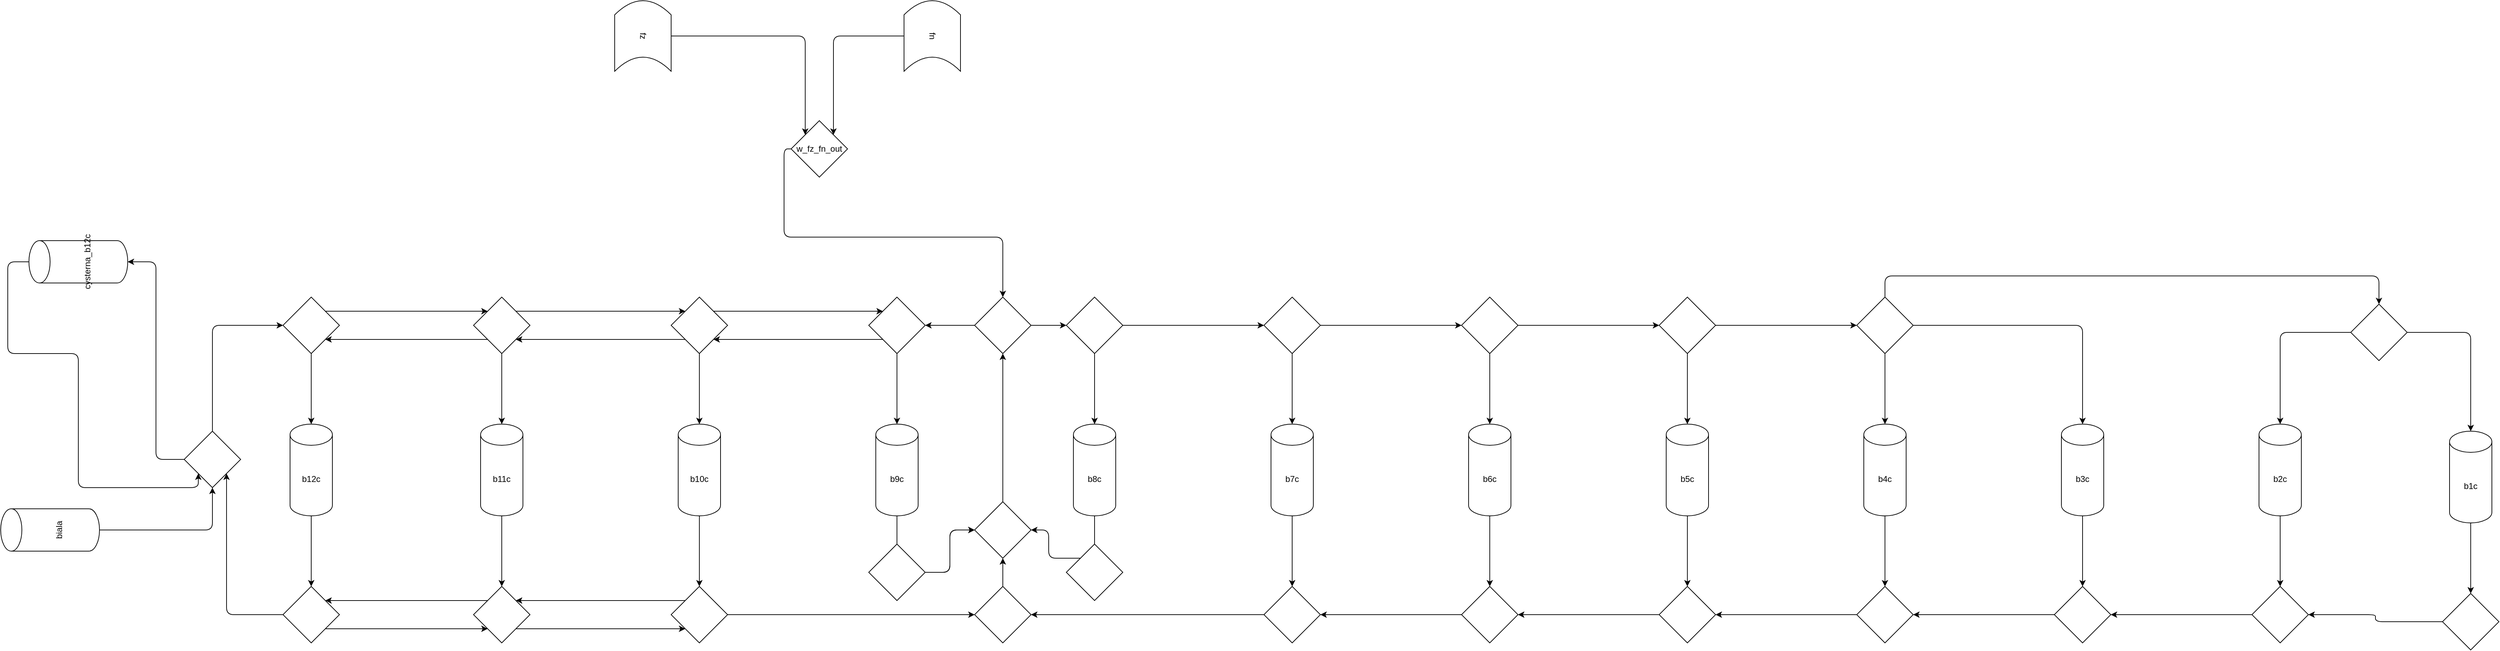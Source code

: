 <mxfile>
    <diagram id="gT8dffemrlYhREmek6Ko" name="strefa_czysta">
        <mxGraphModel dx="1379" dy="559" grid="1" gridSize="10" guides="1" tooltips="1" connect="1" arrows="1" fold="1" page="1" pageScale="1" pageWidth="1920" pageHeight="1200" math="0" shadow="0">
            <root>
                <mxCell id="0"/>
                <mxCell id="1" parent="0"/>
                <mxCell id="OxMggm65sIaO-c9FBiSc-33" value="" style="group" vertex="1" connectable="0" parent="1">
                    <mxGeometry x="350" y="470" width="80" height="450" as="geometry"/>
                </mxCell>
                <mxCell id="OxMggm65sIaO-c9FBiSc-15" value="" style="edgeStyle=orthogonalEdgeStyle;html=1;noEdgeStyle=1;orthogonal=1;" edge="1" parent="OxMggm65sIaO-c9FBiSc-33" source="OxMggm65sIaO-c9FBiSc-1" target="OxMggm65sIaO-c9FBiSc-14">
                    <mxGeometry relative="1" as="geometry">
                        <Array as="points">
                            <mxPoint x="180" y="322"/>
                            <mxPoint x="180" y="398"/>
                        </Array>
                    </mxGeometry>
                </mxCell>
                <mxCell id="OxMggm65sIaO-c9FBiSc-1" value="b12c" style="shape=cylinder3;whiteSpace=wrap;html=1;boundedLbl=1;backgroundOutline=1;size=15;" vertex="1" parent="OxMggm65sIaO-c9FBiSc-33">
                    <mxGeometry x="150" y="180" width="60" height="130" as="geometry"/>
                </mxCell>
                <mxCell id="OxMggm65sIaO-c9FBiSc-220" style="edgeStyle=orthogonalEdgeStyle;html=1;exitX=0;exitY=0.5;exitDx=0;exitDy=0;entryX=1;entryY=1;entryDx=0;entryDy=0;" edge="1" parent="OxMggm65sIaO-c9FBiSc-33" source="OxMggm65sIaO-c9FBiSc-14" target="OxMggm65sIaO-c9FBiSc-219">
                    <mxGeometry relative="1" as="geometry"/>
                </mxCell>
                <mxCell id="OxMggm65sIaO-c9FBiSc-14" value="" style="rhombus;whiteSpace=wrap;html=1;" vertex="1" parent="OxMggm65sIaO-c9FBiSc-33">
                    <mxGeometry x="140" y="410" width="80" height="80" as="geometry"/>
                </mxCell>
                <mxCell id="OxMggm65sIaO-c9FBiSc-31" value="" style="edgeStyle=orthogonalEdgeStyle;html=1;noEdgeStyle=1;orthogonal=1;" edge="1" parent="OxMggm65sIaO-c9FBiSc-33" source="OxMggm65sIaO-c9FBiSc-29" target="OxMggm65sIaO-c9FBiSc-1">
                    <mxGeometry relative="1" as="geometry">
                        <Array as="points">
                            <mxPoint x="180" y="92"/>
                            <mxPoint x="180" y="168"/>
                        </Array>
                    </mxGeometry>
                </mxCell>
                <mxCell id="OxMggm65sIaO-c9FBiSc-29" value="" style="rhombus;whiteSpace=wrap;html=1;" vertex="1" parent="OxMggm65sIaO-c9FBiSc-33">
                    <mxGeometry x="140" width="80" height="80" as="geometry"/>
                </mxCell>
                <mxCell id="OxMggm65sIaO-c9FBiSc-225" style="edgeStyle=orthogonalEdgeStyle;html=1;exitX=0.5;exitY=0;exitDx=0;exitDy=0;entryX=0;entryY=0.5;entryDx=0;entryDy=0;" edge="1" parent="OxMggm65sIaO-c9FBiSc-33" source="OxMggm65sIaO-c9FBiSc-219" target="OxMggm65sIaO-c9FBiSc-29">
                    <mxGeometry relative="1" as="geometry"/>
                </mxCell>
                <mxCell id="OxMggm65sIaO-c9FBiSc-219" value="" style="rhombus;whiteSpace=wrap;html=1;" vertex="1" parent="OxMggm65sIaO-c9FBiSc-33">
                    <mxGeometry y="190" width="80" height="80" as="geometry"/>
                </mxCell>
                <mxCell id="OxMggm65sIaO-c9FBiSc-106" value="" style="group" vertex="1" connectable="0" parent="1">
                    <mxGeometry x="620" y="470" width="80" height="450" as="geometry"/>
                </mxCell>
                <mxCell id="OxMggm65sIaO-c9FBiSc-107" value="" style="edgeStyle=orthogonalEdgeStyle;html=1;noEdgeStyle=1;orthogonal=1;" edge="1" parent="OxMggm65sIaO-c9FBiSc-106" source="OxMggm65sIaO-c9FBiSc-108" target="OxMggm65sIaO-c9FBiSc-109">
                    <mxGeometry relative="1" as="geometry">
                        <Array as="points">
                            <mxPoint x="180" y="322"/>
                            <mxPoint x="180" y="398"/>
                        </Array>
                    </mxGeometry>
                </mxCell>
                <mxCell id="OxMggm65sIaO-c9FBiSc-108" value="b11c" style="shape=cylinder3;whiteSpace=wrap;html=1;boundedLbl=1;backgroundOutline=1;size=15;" vertex="1" parent="OxMggm65sIaO-c9FBiSc-106">
                    <mxGeometry x="150" y="180" width="60" height="130" as="geometry"/>
                </mxCell>
                <mxCell id="OxMggm65sIaO-c9FBiSc-109" value="" style="rhombus;whiteSpace=wrap;html=1;" vertex="1" parent="OxMggm65sIaO-c9FBiSc-106">
                    <mxGeometry x="140" y="410" width="80" height="80" as="geometry"/>
                </mxCell>
                <mxCell id="OxMggm65sIaO-c9FBiSc-110" value="" style="edgeStyle=orthogonalEdgeStyle;html=1;noEdgeStyle=1;orthogonal=1;" edge="1" parent="OxMggm65sIaO-c9FBiSc-106" source="OxMggm65sIaO-c9FBiSc-111" target="OxMggm65sIaO-c9FBiSc-108">
                    <mxGeometry relative="1" as="geometry">
                        <Array as="points">
                            <mxPoint x="180" y="92"/>
                            <mxPoint x="180" y="168"/>
                        </Array>
                    </mxGeometry>
                </mxCell>
                <mxCell id="OxMggm65sIaO-c9FBiSc-111" value="" style="rhombus;whiteSpace=wrap;html=1;" vertex="1" parent="OxMggm65sIaO-c9FBiSc-106">
                    <mxGeometry x="140" width="80" height="80" as="geometry"/>
                </mxCell>
                <mxCell id="OxMggm65sIaO-c9FBiSc-112" value="" style="group" vertex="1" connectable="0" parent="1">
                    <mxGeometry x="900" y="470" width="80" height="450" as="geometry"/>
                </mxCell>
                <mxCell id="OxMggm65sIaO-c9FBiSc-113" value="" style="edgeStyle=orthogonalEdgeStyle;html=1;noEdgeStyle=1;orthogonal=1;" edge="1" parent="OxMggm65sIaO-c9FBiSc-112" source="OxMggm65sIaO-c9FBiSc-114" target="OxMggm65sIaO-c9FBiSc-115">
                    <mxGeometry relative="1" as="geometry">
                        <Array as="points">
                            <mxPoint x="180" y="322"/>
                            <mxPoint x="180" y="398"/>
                        </Array>
                    </mxGeometry>
                </mxCell>
                <mxCell id="OxMggm65sIaO-c9FBiSc-114" value="b10c" style="shape=cylinder3;whiteSpace=wrap;html=1;boundedLbl=1;backgroundOutline=1;size=15;" vertex="1" parent="OxMggm65sIaO-c9FBiSc-112">
                    <mxGeometry x="150" y="180" width="60" height="130" as="geometry"/>
                </mxCell>
                <mxCell id="OxMggm65sIaO-c9FBiSc-115" value="" style="rhombus;whiteSpace=wrap;html=1;" vertex="1" parent="OxMggm65sIaO-c9FBiSc-112">
                    <mxGeometry x="140" y="410" width="80" height="80" as="geometry"/>
                </mxCell>
                <mxCell id="OxMggm65sIaO-c9FBiSc-116" value="" style="edgeStyle=orthogonalEdgeStyle;html=1;noEdgeStyle=1;orthogonal=1;" edge="1" parent="OxMggm65sIaO-c9FBiSc-112" source="OxMggm65sIaO-c9FBiSc-117" target="OxMggm65sIaO-c9FBiSc-114">
                    <mxGeometry relative="1" as="geometry">
                        <Array as="points">
                            <mxPoint x="180" y="92"/>
                            <mxPoint x="180" y="168"/>
                        </Array>
                    </mxGeometry>
                </mxCell>
                <mxCell id="OxMggm65sIaO-c9FBiSc-117" value="" style="rhombus;whiteSpace=wrap;html=1;" vertex="1" parent="OxMggm65sIaO-c9FBiSc-112">
                    <mxGeometry x="140" width="80" height="80" as="geometry"/>
                </mxCell>
                <mxCell id="OxMggm65sIaO-c9FBiSc-130" value="" style="group" vertex="1" connectable="0" parent="1">
                    <mxGeometry x="1740" y="470" width="80" height="450" as="geometry"/>
                </mxCell>
                <mxCell id="OxMggm65sIaO-c9FBiSc-131" value="" style="edgeStyle=orthogonalEdgeStyle;html=1;noEdgeStyle=1;orthogonal=1;" edge="1" parent="OxMggm65sIaO-c9FBiSc-130" source="OxMggm65sIaO-c9FBiSc-132" target="OxMggm65sIaO-c9FBiSc-133">
                    <mxGeometry relative="1" as="geometry">
                        <Array as="points">
                            <mxPoint x="180" y="322"/>
                            <mxPoint x="180" y="398"/>
                        </Array>
                    </mxGeometry>
                </mxCell>
                <mxCell id="OxMggm65sIaO-c9FBiSc-132" value="b7c" style="shape=cylinder3;whiteSpace=wrap;html=1;boundedLbl=1;backgroundOutline=1;size=15;" vertex="1" parent="OxMggm65sIaO-c9FBiSc-130">
                    <mxGeometry x="150" y="180" width="60" height="130" as="geometry"/>
                </mxCell>
                <mxCell id="OxMggm65sIaO-c9FBiSc-133" value="" style="rhombus;whiteSpace=wrap;html=1;" vertex="1" parent="OxMggm65sIaO-c9FBiSc-130">
                    <mxGeometry x="140" y="410" width="80" height="80" as="geometry"/>
                </mxCell>
                <mxCell id="OxMggm65sIaO-c9FBiSc-134" value="" style="edgeStyle=orthogonalEdgeStyle;html=1;noEdgeStyle=1;orthogonal=1;" edge="1" parent="OxMggm65sIaO-c9FBiSc-130" source="OxMggm65sIaO-c9FBiSc-135" target="OxMggm65sIaO-c9FBiSc-132">
                    <mxGeometry relative="1" as="geometry">
                        <Array as="points">
                            <mxPoint x="180" y="92"/>
                            <mxPoint x="180" y="168"/>
                        </Array>
                    </mxGeometry>
                </mxCell>
                <mxCell id="OxMggm65sIaO-c9FBiSc-135" value="" style="rhombus;whiteSpace=wrap;html=1;" vertex="1" parent="OxMggm65sIaO-c9FBiSc-130">
                    <mxGeometry x="140" width="80" height="80" as="geometry"/>
                </mxCell>
                <mxCell id="OxMggm65sIaO-c9FBiSc-136" value="" style="group" vertex="1" connectable="0" parent="1">
                    <mxGeometry x="2020" y="470" width="80" height="450" as="geometry"/>
                </mxCell>
                <mxCell id="OxMggm65sIaO-c9FBiSc-137" value="" style="edgeStyle=orthogonalEdgeStyle;html=1;noEdgeStyle=1;orthogonal=1;" edge="1" parent="OxMggm65sIaO-c9FBiSc-136" source="OxMggm65sIaO-c9FBiSc-138" target="OxMggm65sIaO-c9FBiSc-139">
                    <mxGeometry relative="1" as="geometry">
                        <Array as="points">
                            <mxPoint x="180" y="322"/>
                            <mxPoint x="180" y="398"/>
                        </Array>
                    </mxGeometry>
                </mxCell>
                <mxCell id="OxMggm65sIaO-c9FBiSc-138" value="b6c" style="shape=cylinder3;whiteSpace=wrap;html=1;boundedLbl=1;backgroundOutline=1;size=15;" vertex="1" parent="OxMggm65sIaO-c9FBiSc-136">
                    <mxGeometry x="150" y="180" width="60" height="130" as="geometry"/>
                </mxCell>
                <mxCell id="OxMggm65sIaO-c9FBiSc-139" value="" style="rhombus;whiteSpace=wrap;html=1;" vertex="1" parent="OxMggm65sIaO-c9FBiSc-136">
                    <mxGeometry x="140" y="410" width="80" height="80" as="geometry"/>
                </mxCell>
                <mxCell id="OxMggm65sIaO-c9FBiSc-140" value="" style="edgeStyle=orthogonalEdgeStyle;html=1;noEdgeStyle=1;orthogonal=1;" edge="1" parent="OxMggm65sIaO-c9FBiSc-136" source="OxMggm65sIaO-c9FBiSc-141" target="OxMggm65sIaO-c9FBiSc-138">
                    <mxGeometry relative="1" as="geometry">
                        <Array as="points">
                            <mxPoint x="180" y="92"/>
                            <mxPoint x="180" y="168"/>
                        </Array>
                    </mxGeometry>
                </mxCell>
                <mxCell id="OxMggm65sIaO-c9FBiSc-141" value="" style="rhombus;whiteSpace=wrap;html=1;" vertex="1" parent="OxMggm65sIaO-c9FBiSc-136">
                    <mxGeometry x="140" width="80" height="80" as="geometry"/>
                </mxCell>
                <mxCell id="OxMggm65sIaO-c9FBiSc-142" value="" style="group" vertex="1" connectable="0" parent="1">
                    <mxGeometry x="2300" y="470" width="80" height="450" as="geometry"/>
                </mxCell>
                <mxCell id="OxMggm65sIaO-c9FBiSc-143" value="" style="edgeStyle=orthogonalEdgeStyle;html=1;noEdgeStyle=1;orthogonal=1;" edge="1" parent="OxMggm65sIaO-c9FBiSc-142" source="OxMggm65sIaO-c9FBiSc-144" target="OxMggm65sIaO-c9FBiSc-145">
                    <mxGeometry relative="1" as="geometry">
                        <Array as="points">
                            <mxPoint x="180" y="322"/>
                            <mxPoint x="180" y="398"/>
                        </Array>
                    </mxGeometry>
                </mxCell>
                <mxCell id="OxMggm65sIaO-c9FBiSc-144" value="b5c" style="shape=cylinder3;whiteSpace=wrap;html=1;boundedLbl=1;backgroundOutline=1;size=15;" vertex="1" parent="OxMggm65sIaO-c9FBiSc-142">
                    <mxGeometry x="150" y="180" width="60" height="130" as="geometry"/>
                </mxCell>
                <mxCell id="OxMggm65sIaO-c9FBiSc-145" value="" style="rhombus;whiteSpace=wrap;html=1;" vertex="1" parent="OxMggm65sIaO-c9FBiSc-142">
                    <mxGeometry x="140" y="410" width="80" height="80" as="geometry"/>
                </mxCell>
                <mxCell id="OxMggm65sIaO-c9FBiSc-146" value="" style="edgeStyle=orthogonalEdgeStyle;html=1;noEdgeStyle=1;orthogonal=1;" edge="1" parent="OxMggm65sIaO-c9FBiSc-142" source="OxMggm65sIaO-c9FBiSc-147" target="OxMggm65sIaO-c9FBiSc-144">
                    <mxGeometry relative="1" as="geometry">
                        <Array as="points">
                            <mxPoint x="180" y="92"/>
                            <mxPoint x="180" y="168"/>
                        </Array>
                    </mxGeometry>
                </mxCell>
                <mxCell id="OxMggm65sIaO-c9FBiSc-147" value="" style="rhombus;whiteSpace=wrap;html=1;" vertex="1" parent="OxMggm65sIaO-c9FBiSc-142">
                    <mxGeometry x="140" width="80" height="80" as="geometry"/>
                </mxCell>
                <mxCell id="OxMggm65sIaO-c9FBiSc-148" value="" style="group" vertex="1" connectable="0" parent="1">
                    <mxGeometry x="2580" y="470" width="80" height="450" as="geometry"/>
                </mxCell>
                <mxCell id="OxMggm65sIaO-c9FBiSc-149" value="" style="edgeStyle=orthogonalEdgeStyle;html=1;noEdgeStyle=1;orthogonal=1;" edge="1" parent="OxMggm65sIaO-c9FBiSc-148" source="OxMggm65sIaO-c9FBiSc-150" target="OxMggm65sIaO-c9FBiSc-151">
                    <mxGeometry relative="1" as="geometry">
                        <Array as="points">
                            <mxPoint x="180" y="322"/>
                            <mxPoint x="180" y="398"/>
                        </Array>
                    </mxGeometry>
                </mxCell>
                <mxCell id="OxMggm65sIaO-c9FBiSc-150" value="b4c" style="shape=cylinder3;whiteSpace=wrap;html=1;boundedLbl=1;backgroundOutline=1;size=15;" vertex="1" parent="OxMggm65sIaO-c9FBiSc-148">
                    <mxGeometry x="150" y="180" width="60" height="130" as="geometry"/>
                </mxCell>
                <mxCell id="OxMggm65sIaO-c9FBiSc-151" value="" style="rhombus;whiteSpace=wrap;html=1;" vertex="1" parent="OxMggm65sIaO-c9FBiSc-148">
                    <mxGeometry x="140" y="410" width="80" height="80" as="geometry"/>
                </mxCell>
                <mxCell id="OxMggm65sIaO-c9FBiSc-152" value="" style="edgeStyle=orthogonalEdgeStyle;html=1;noEdgeStyle=1;orthogonal=1;" edge="1" parent="OxMggm65sIaO-c9FBiSc-148" source="OxMggm65sIaO-c9FBiSc-153" target="OxMggm65sIaO-c9FBiSc-150">
                    <mxGeometry relative="1" as="geometry">
                        <Array as="points">
                            <mxPoint x="180" y="92"/>
                            <mxPoint x="180" y="168"/>
                        </Array>
                    </mxGeometry>
                </mxCell>
                <mxCell id="OxMggm65sIaO-c9FBiSc-153" value="" style="rhombus;whiteSpace=wrap;html=1;" vertex="1" parent="OxMggm65sIaO-c9FBiSc-148">
                    <mxGeometry x="140" width="80" height="80" as="geometry"/>
                </mxCell>
                <mxCell id="OxMggm65sIaO-c9FBiSc-154" value="" style="group" vertex="1" connectable="0" parent="1">
                    <mxGeometry x="2860" y="470" width="80" height="450" as="geometry"/>
                </mxCell>
                <mxCell id="OxMggm65sIaO-c9FBiSc-155" value="" style="edgeStyle=orthogonalEdgeStyle;html=1;noEdgeStyle=1;orthogonal=1;" edge="1" parent="OxMggm65sIaO-c9FBiSc-154" source="OxMggm65sIaO-c9FBiSc-156" target="OxMggm65sIaO-c9FBiSc-157">
                    <mxGeometry relative="1" as="geometry">
                        <Array as="points">
                            <mxPoint x="180" y="322"/>
                            <mxPoint x="180" y="398"/>
                        </Array>
                    </mxGeometry>
                </mxCell>
                <mxCell id="OxMggm65sIaO-c9FBiSc-156" value="b3c" style="shape=cylinder3;whiteSpace=wrap;html=1;boundedLbl=1;backgroundOutline=1;size=15;" vertex="1" parent="OxMggm65sIaO-c9FBiSc-154">
                    <mxGeometry x="150" y="180" width="60" height="130" as="geometry"/>
                </mxCell>
                <mxCell id="OxMggm65sIaO-c9FBiSc-157" value="" style="rhombus;whiteSpace=wrap;html=1;" vertex="1" parent="OxMggm65sIaO-c9FBiSc-154">
                    <mxGeometry x="140" y="410" width="80" height="80" as="geometry"/>
                </mxCell>
                <mxCell id="OxMggm65sIaO-c9FBiSc-160" value="" style="group" vertex="1" connectable="0" parent="1">
                    <mxGeometry x="3140" y="470" width="80" height="450" as="geometry"/>
                </mxCell>
                <mxCell id="OxMggm65sIaO-c9FBiSc-161" value="" style="edgeStyle=orthogonalEdgeStyle;html=1;noEdgeStyle=1;orthogonal=1;" edge="1" parent="OxMggm65sIaO-c9FBiSc-160" source="OxMggm65sIaO-c9FBiSc-162" target="OxMggm65sIaO-c9FBiSc-163">
                    <mxGeometry relative="1" as="geometry">
                        <Array as="points">
                            <mxPoint x="180" y="322"/>
                            <mxPoint x="180" y="398"/>
                        </Array>
                    </mxGeometry>
                </mxCell>
                <mxCell id="OxMggm65sIaO-c9FBiSc-162" value="b2c" style="shape=cylinder3;whiteSpace=wrap;html=1;boundedLbl=1;backgroundOutline=1;size=15;" vertex="1" parent="OxMggm65sIaO-c9FBiSc-160">
                    <mxGeometry x="150" y="180" width="60" height="130" as="geometry"/>
                </mxCell>
                <mxCell id="OxMggm65sIaO-c9FBiSc-163" value="" style="rhombus;whiteSpace=wrap;html=1;" vertex="1" parent="OxMggm65sIaO-c9FBiSc-160">
                    <mxGeometry x="140" y="410" width="80" height="80" as="geometry"/>
                </mxCell>
                <mxCell id="OxMggm65sIaO-c9FBiSc-166" value="" style="group" vertex="1" connectable="0" parent="1">
                    <mxGeometry x="3410" y="480" width="90" height="450" as="geometry"/>
                </mxCell>
                <mxCell id="OxMggm65sIaO-c9FBiSc-167" value="" style="edgeStyle=orthogonalEdgeStyle;html=1;noEdgeStyle=1;orthogonal=1;" edge="1" parent="OxMggm65sIaO-c9FBiSc-166" source="OxMggm65sIaO-c9FBiSc-168" target="OxMggm65sIaO-c9FBiSc-169">
                    <mxGeometry relative="1" as="geometry">
                        <Array as="points">
                            <mxPoint x="180" y="322"/>
                            <mxPoint x="180" y="398"/>
                        </Array>
                    </mxGeometry>
                </mxCell>
                <mxCell id="OxMggm65sIaO-c9FBiSc-168" value="b1c" style="shape=cylinder3;whiteSpace=wrap;html=1;boundedLbl=1;backgroundOutline=1;size=15;" vertex="1" parent="OxMggm65sIaO-c9FBiSc-166">
                    <mxGeometry x="150" y="180" width="60" height="130" as="geometry"/>
                </mxCell>
                <mxCell id="OxMggm65sIaO-c9FBiSc-169" value="" style="rhombus;whiteSpace=wrap;html=1;" vertex="1" parent="OxMggm65sIaO-c9FBiSc-166">
                    <mxGeometry x="140" y="410" width="80" height="80" as="geometry"/>
                </mxCell>
                <mxCell id="OxMggm65sIaO-c9FBiSc-165" value="" style="rhombus;whiteSpace=wrap;html=1;" vertex="1" parent="OxMggm65sIaO-c9FBiSc-166">
                    <mxGeometry x="10" width="80" height="80" as="geometry"/>
                </mxCell>
                <mxCell id="OxMggm65sIaO-c9FBiSc-215" style="edgeStyle=orthogonalEdgeStyle;html=1;exitX=1;exitY=0.5;exitDx=0;exitDy=0;entryX=0.5;entryY=0;entryDx=0;entryDy=0;entryPerimeter=0;" edge="1" parent="OxMggm65sIaO-c9FBiSc-166" source="OxMggm65sIaO-c9FBiSc-165" target="OxMggm65sIaO-c9FBiSc-168">
                    <mxGeometry relative="1" as="geometry"/>
                </mxCell>
                <mxCell id="OxMggm65sIaO-c9FBiSc-175" style="edgeStyle=orthogonalEdgeStyle;html=1;exitX=0;exitY=0;exitDx=0;exitDy=0;entryX=1;entryY=0.5;entryDx=0;entryDy=0;" edge="1" parent="1" source="OxMggm65sIaO-c9FBiSc-127" target="OxMggm65sIaO-c9FBiSc-179">
                    <mxGeometry relative="1" as="geometry"/>
                </mxCell>
                <mxCell id="OxMggm65sIaO-c9FBiSc-180" value="" style="edgeStyle=orthogonalEdgeStyle;html=1;" edge="1" parent="1" source="OxMggm65sIaO-c9FBiSc-121" target="OxMggm65sIaO-c9FBiSc-179">
                    <mxGeometry relative="1" as="geometry"/>
                </mxCell>
                <mxCell id="OxMggm65sIaO-c9FBiSc-181" value="" style="edgeStyle=orthogonalEdgeStyle;html=1;exitX=1;exitY=0.5;exitDx=0;exitDy=0;entryX=0;entryY=0.5;entryDx=0;entryDy=0;" edge="1" parent="1" source="OxMggm65sIaO-c9FBiSc-121" target="OxMggm65sIaO-c9FBiSc-179">
                    <mxGeometry relative="1" as="geometry">
                        <mxPoint x="1400" y="920" as="sourcePoint"/>
                        <mxPoint x="1600" y="920" as="targetPoint"/>
                    </mxGeometry>
                </mxCell>
                <mxCell id="OxMggm65sIaO-c9FBiSc-200" value="" style="edgeStyle=orthogonalEdgeStyle;html=1;" edge="1" parent="1" source="OxMggm65sIaO-c9FBiSc-179" target="OxMggm65sIaO-c9FBiSc-199">
                    <mxGeometry relative="1" as="geometry"/>
                </mxCell>
                <mxCell id="OxMggm65sIaO-c9FBiSc-179" value="" style="rhombus;whiteSpace=wrap;html=1;" vertex="1" parent="1">
                    <mxGeometry x="1470" y="760" width="80" height="80" as="geometry"/>
                </mxCell>
                <mxCell id="OxMggm65sIaO-c9FBiSc-119" value="" style="edgeStyle=orthogonalEdgeStyle;html=1;noEdgeStyle=1;orthogonal=1;" edge="1" parent="1" source="OxMggm65sIaO-c9FBiSc-120" target="OxMggm65sIaO-c9FBiSc-121">
                    <mxGeometry relative="1" as="geometry">
                        <Array as="points">
                            <mxPoint x="1360" y="792"/>
                            <mxPoint x="1360" y="868"/>
                        </Array>
                    </mxGeometry>
                </mxCell>
                <mxCell id="OxMggm65sIaO-c9FBiSc-120" value="b9c" style="shape=cylinder3;whiteSpace=wrap;html=1;boundedLbl=1;backgroundOutline=1;size=15;" vertex="1" parent="1">
                    <mxGeometry x="1330" y="650" width="60" height="130" as="geometry"/>
                </mxCell>
                <mxCell id="OxMggm65sIaO-c9FBiSc-121" value="" style="rhombus;whiteSpace=wrap;html=1;" vertex="1" parent="1">
                    <mxGeometry x="1320" y="820" width="80" height="80" as="geometry"/>
                </mxCell>
                <mxCell id="OxMggm65sIaO-c9FBiSc-122" value="" style="edgeStyle=orthogonalEdgeStyle;html=1;noEdgeStyle=1;orthogonal=1;" edge="1" parent="1" source="OxMggm65sIaO-c9FBiSc-123" target="OxMggm65sIaO-c9FBiSc-120">
                    <mxGeometry relative="1" as="geometry">
                        <Array as="points">
                            <mxPoint x="1360" y="562"/>
                            <mxPoint x="1360" y="638"/>
                        </Array>
                    </mxGeometry>
                </mxCell>
                <mxCell id="OxMggm65sIaO-c9FBiSc-231" style="edgeStyle=orthogonalEdgeStyle;html=1;exitX=0;exitY=1;exitDx=0;exitDy=0;entryX=1;entryY=1;entryDx=0;entryDy=0;" edge="1" parent="1" source="OxMggm65sIaO-c9FBiSc-123" target="OxMggm65sIaO-c9FBiSc-117">
                    <mxGeometry relative="1" as="geometry"/>
                </mxCell>
                <mxCell id="OxMggm65sIaO-c9FBiSc-123" value="" style="rhombus;whiteSpace=wrap;html=1;" vertex="1" parent="1">
                    <mxGeometry x="1320" y="470" width="80" height="80" as="geometry"/>
                </mxCell>
                <mxCell id="OxMggm65sIaO-c9FBiSc-125" value="" style="edgeStyle=orthogonalEdgeStyle;html=1;noEdgeStyle=1;orthogonal=1;" edge="1" parent="1" source="OxMggm65sIaO-c9FBiSc-126" target="OxMggm65sIaO-c9FBiSc-127">
                    <mxGeometry relative="1" as="geometry">
                        <Array as="points">
                            <mxPoint x="1640" y="792"/>
                            <mxPoint x="1640" y="868"/>
                        </Array>
                    </mxGeometry>
                </mxCell>
                <mxCell id="OxMggm65sIaO-c9FBiSc-126" value="b8c" style="shape=cylinder3;whiteSpace=wrap;html=1;boundedLbl=1;backgroundOutline=1;size=15;" vertex="1" parent="1">
                    <mxGeometry x="1610" y="650" width="60" height="130" as="geometry"/>
                </mxCell>
                <mxCell id="OxMggm65sIaO-c9FBiSc-127" value="" style="rhombus;whiteSpace=wrap;html=1;" vertex="1" parent="1">
                    <mxGeometry x="1600" y="820" width="80" height="80" as="geometry"/>
                </mxCell>
                <mxCell id="OxMggm65sIaO-c9FBiSc-128" value="" style="edgeStyle=orthogonalEdgeStyle;html=1;noEdgeStyle=1;orthogonal=1;" edge="1" parent="1" source="OxMggm65sIaO-c9FBiSc-129" target="OxMggm65sIaO-c9FBiSc-126">
                    <mxGeometry relative="1" as="geometry">
                        <Array as="points">
                            <mxPoint x="1640" y="562"/>
                            <mxPoint x="1640" y="638"/>
                        </Array>
                    </mxGeometry>
                </mxCell>
                <mxCell id="OxMggm65sIaO-c9FBiSc-207" style="edgeStyle=orthogonalEdgeStyle;html=1;exitX=1;exitY=0.5;exitDx=0;exitDy=0;entryX=0;entryY=0.5;entryDx=0;entryDy=0;" edge="1" parent="1" source="OxMggm65sIaO-c9FBiSc-129" target="OxMggm65sIaO-c9FBiSc-135">
                    <mxGeometry relative="1" as="geometry"/>
                </mxCell>
                <mxCell id="OxMggm65sIaO-c9FBiSc-129" value="" style="rhombus;whiteSpace=wrap;html=1;" vertex="1" parent="1">
                    <mxGeometry x="1600" y="470" width="80" height="80" as="geometry"/>
                </mxCell>
                <mxCell id="OxMggm65sIaO-c9FBiSc-189" style="edgeStyle=orthogonalEdgeStyle;html=1;exitX=0.5;exitY=0;exitDx=0;exitDy=0;entryX=0.5;entryY=1;entryDx=0;entryDy=0;" edge="1" parent="1" source="OxMggm65sIaO-c9FBiSc-186" target="OxMggm65sIaO-c9FBiSc-179">
                    <mxGeometry relative="1" as="geometry"/>
                </mxCell>
                <mxCell id="OxMggm65sIaO-c9FBiSc-186" value="" style="rhombus;whiteSpace=wrap;html=1;" vertex="1" parent="1">
                    <mxGeometry x="1470" y="880" width="80" height="80" as="geometry"/>
                </mxCell>
                <mxCell id="OxMggm65sIaO-c9FBiSc-187" value="" style="edgeStyle=orthogonalEdgeStyle;html=1;" edge="1" parent="1" source="OxMggm65sIaO-c9FBiSc-115" target="OxMggm65sIaO-c9FBiSc-186">
                    <mxGeometry relative="1" as="geometry"/>
                </mxCell>
                <mxCell id="OxMggm65sIaO-c9FBiSc-188" style="edgeStyle=orthogonalEdgeStyle;html=1;exitX=0;exitY=0.5;exitDx=0;exitDy=0;entryX=1;entryY=0.5;entryDx=0;entryDy=0;" edge="1" parent="1" source="OxMggm65sIaO-c9FBiSc-133" target="OxMggm65sIaO-c9FBiSc-186">
                    <mxGeometry relative="1" as="geometry"/>
                </mxCell>
                <mxCell id="OxMggm65sIaO-c9FBiSc-190" style="edgeStyle=orthogonalEdgeStyle;html=1;exitX=0;exitY=0.5;exitDx=0;exitDy=0;entryX=1;entryY=0.5;entryDx=0;entryDy=0;" edge="1" parent="1" source="OxMggm65sIaO-c9FBiSc-139" target="OxMggm65sIaO-c9FBiSc-133">
                    <mxGeometry relative="1" as="geometry"/>
                </mxCell>
                <mxCell id="OxMggm65sIaO-c9FBiSc-191" style="edgeStyle=orthogonalEdgeStyle;html=1;exitX=0;exitY=0.5;exitDx=0;exitDy=0;entryX=1;entryY=0.5;entryDx=0;entryDy=0;" edge="1" parent="1" source="OxMggm65sIaO-c9FBiSc-145" target="OxMggm65sIaO-c9FBiSc-139">
                    <mxGeometry relative="1" as="geometry"/>
                </mxCell>
                <mxCell id="OxMggm65sIaO-c9FBiSc-192" style="edgeStyle=orthogonalEdgeStyle;html=1;exitX=0;exitY=0.5;exitDx=0;exitDy=0;entryX=1;entryY=0.5;entryDx=0;entryDy=0;" edge="1" parent="1" source="OxMggm65sIaO-c9FBiSc-151" target="OxMggm65sIaO-c9FBiSc-145">
                    <mxGeometry relative="1" as="geometry"/>
                </mxCell>
                <mxCell id="OxMggm65sIaO-c9FBiSc-193" style="edgeStyle=orthogonalEdgeStyle;html=1;exitX=0;exitY=0.5;exitDx=0;exitDy=0;entryX=1;entryY=0.5;entryDx=0;entryDy=0;" edge="1" parent="1" source="OxMggm65sIaO-c9FBiSc-157" target="OxMggm65sIaO-c9FBiSc-151">
                    <mxGeometry relative="1" as="geometry"/>
                </mxCell>
                <mxCell id="OxMggm65sIaO-c9FBiSc-194" style="edgeStyle=orthogonalEdgeStyle;html=1;exitX=0;exitY=0.5;exitDx=0;exitDy=0;entryX=1;entryY=0.5;entryDx=0;entryDy=0;" edge="1" parent="1" source="OxMggm65sIaO-c9FBiSc-163" target="OxMggm65sIaO-c9FBiSc-157">
                    <mxGeometry relative="1" as="geometry"/>
                </mxCell>
                <mxCell id="OxMggm65sIaO-c9FBiSc-195" style="edgeStyle=orthogonalEdgeStyle;html=1;exitX=0;exitY=0.5;exitDx=0;exitDy=0;entryX=1;entryY=0.5;entryDx=0;entryDy=0;" edge="1" parent="1" source="OxMggm65sIaO-c9FBiSc-169" target="OxMggm65sIaO-c9FBiSc-163">
                    <mxGeometry relative="1" as="geometry"/>
                </mxCell>
                <mxCell id="OxMggm65sIaO-c9FBiSc-234" style="edgeStyle=orthogonalEdgeStyle;html=1;exitX=0.5;exitY=1;exitDx=0;exitDy=0;exitPerimeter=0;entryX=0.5;entryY=1;entryDx=0;entryDy=0;" edge="1" parent="1" source="OxMggm65sIaO-c9FBiSc-198" target="OxMggm65sIaO-c9FBiSc-219">
                    <mxGeometry relative="1" as="geometry">
                        <mxPoint x="360" y="810" as="targetPoint"/>
                    </mxGeometry>
                </mxCell>
                <mxCell id="OxMggm65sIaO-c9FBiSc-198" value="biala" style="shape=cylinder3;whiteSpace=wrap;html=1;boundedLbl=1;backgroundOutline=1;size=15;rotation=-90;" vertex="1" parent="1">
                    <mxGeometry x="130" y="730" width="60" height="140" as="geometry"/>
                </mxCell>
                <mxCell id="OxMggm65sIaO-c9FBiSc-233" style="edgeStyle=orthogonalEdgeStyle;html=1;exitX=0.5;exitY=0;exitDx=0;exitDy=0;exitPerimeter=0;entryX=0;entryY=1;entryDx=0;entryDy=0;" edge="1" parent="1" source="OxMggm65sIaO-c9FBiSc-196" target="OxMggm65sIaO-c9FBiSc-219">
                    <mxGeometry relative="1" as="geometry">
                        <Array as="points">
                            <mxPoint x="100" y="420"/>
                            <mxPoint x="100" y="550"/>
                            <mxPoint x="200" y="550"/>
                            <mxPoint x="200" y="740"/>
                            <mxPoint x="370" y="740"/>
                        </Array>
                    </mxGeometry>
                </mxCell>
                <mxCell id="OxMggm65sIaO-c9FBiSc-196" value="cysterna_b12c" style="shape=cylinder3;whiteSpace=wrap;html=1;boundedLbl=1;backgroundOutline=1;size=15;rotation=-90;" vertex="1" parent="1">
                    <mxGeometry x="170" y="350" width="60" height="140" as="geometry"/>
                </mxCell>
                <mxCell id="OxMggm65sIaO-c9FBiSc-201" value="" style="edgeStyle=orthogonalEdgeStyle;html=1;" edge="1" parent="1" source="OxMggm65sIaO-c9FBiSc-199" target="OxMggm65sIaO-c9FBiSc-129">
                    <mxGeometry relative="1" as="geometry"/>
                </mxCell>
                <mxCell id="OxMggm65sIaO-c9FBiSc-202" value="" style="edgeStyle=orthogonalEdgeStyle;html=1;" edge="1" parent="1" source="OxMggm65sIaO-c9FBiSc-199" target="OxMggm65sIaO-c9FBiSc-123">
                    <mxGeometry relative="1" as="geometry"/>
                </mxCell>
                <mxCell id="OxMggm65sIaO-c9FBiSc-199" value="" style="rhombus;whiteSpace=wrap;html=1;" vertex="1" parent="1">
                    <mxGeometry x="1470" y="470" width="80" height="80" as="geometry"/>
                </mxCell>
                <mxCell id="OxMggm65sIaO-c9FBiSc-204" value="w_fz_fn_out" style="rhombus;whiteSpace=wrap;html=1;" vertex="1" parent="1">
                    <mxGeometry x="1210" y="220" width="80" height="80" as="geometry"/>
                </mxCell>
                <mxCell id="OxMggm65sIaO-c9FBiSc-206" style="edgeStyle=orthogonalEdgeStyle;html=1;exitX=0;exitY=0.5;exitDx=0;exitDy=0;entryX=0.5;entryY=0;entryDx=0;entryDy=0;" edge="1" parent="1" source="OxMggm65sIaO-c9FBiSc-204" target="OxMggm65sIaO-c9FBiSc-199">
                    <mxGeometry relative="1" as="geometry"/>
                </mxCell>
                <mxCell id="OxMggm65sIaO-c9FBiSc-208" style="edgeStyle=orthogonalEdgeStyle;html=1;exitX=1;exitY=0.5;exitDx=0;exitDy=0;entryX=0;entryY=0.5;entryDx=0;entryDy=0;" edge="1" parent="1" source="OxMggm65sIaO-c9FBiSc-135" target="OxMggm65sIaO-c9FBiSc-141">
                    <mxGeometry relative="1" as="geometry"/>
                </mxCell>
                <mxCell id="OxMggm65sIaO-c9FBiSc-209" style="edgeStyle=orthogonalEdgeStyle;html=1;exitX=1;exitY=0.5;exitDx=0;exitDy=0;entryX=0;entryY=0.5;entryDx=0;entryDy=0;" edge="1" parent="1" source="OxMggm65sIaO-c9FBiSc-141" target="OxMggm65sIaO-c9FBiSc-147">
                    <mxGeometry relative="1" as="geometry"/>
                </mxCell>
                <mxCell id="OxMggm65sIaO-c9FBiSc-210" style="edgeStyle=orthogonalEdgeStyle;html=1;exitX=1;exitY=0.5;exitDx=0;exitDy=0;entryX=0;entryY=0.5;entryDx=0;entryDy=0;" edge="1" parent="1" source="OxMggm65sIaO-c9FBiSc-147" target="OxMggm65sIaO-c9FBiSc-153">
                    <mxGeometry relative="1" as="geometry"/>
                </mxCell>
                <mxCell id="OxMggm65sIaO-c9FBiSc-216" style="edgeStyle=orthogonalEdgeStyle;html=1;exitX=0;exitY=0.5;exitDx=0;exitDy=0;" edge="1" parent="1" source="OxMggm65sIaO-c9FBiSc-165" target="OxMggm65sIaO-c9FBiSc-162">
                    <mxGeometry relative="1" as="geometry"/>
                </mxCell>
                <mxCell id="OxMggm65sIaO-c9FBiSc-217" style="edgeStyle=orthogonalEdgeStyle;html=1;exitX=0.5;exitY=0;exitDx=0;exitDy=0;entryX=0.5;entryY=0;entryDx=0;entryDy=0;" edge="1" parent="1" source="OxMggm65sIaO-c9FBiSc-153" target="OxMggm65sIaO-c9FBiSc-165">
                    <mxGeometry relative="1" as="geometry">
                        <Array as="points">
                            <mxPoint x="2760" y="440"/>
                            <mxPoint x="3460" y="440"/>
                        </Array>
                    </mxGeometry>
                </mxCell>
                <mxCell id="OxMggm65sIaO-c9FBiSc-218" style="edgeStyle=orthogonalEdgeStyle;html=1;exitX=1;exitY=0.5;exitDx=0;exitDy=0;entryX=0.5;entryY=0;entryDx=0;entryDy=0;entryPerimeter=0;" edge="1" parent="1" source="OxMggm65sIaO-c9FBiSc-153" target="OxMggm65sIaO-c9FBiSc-156">
                    <mxGeometry relative="1" as="geometry"/>
                </mxCell>
                <mxCell id="OxMggm65sIaO-c9FBiSc-221" style="edgeStyle=orthogonalEdgeStyle;html=1;exitX=0;exitY=0;exitDx=0;exitDy=0;entryX=1;entryY=0;entryDx=0;entryDy=0;" edge="1" parent="1" source="OxMggm65sIaO-c9FBiSc-115" target="OxMggm65sIaO-c9FBiSc-109">
                    <mxGeometry relative="1" as="geometry"/>
                </mxCell>
                <mxCell id="OxMggm65sIaO-c9FBiSc-222" style="edgeStyle=orthogonalEdgeStyle;html=1;exitX=1;exitY=1;exitDx=0;exitDy=0;entryX=0;entryY=1;entryDx=0;entryDy=0;" edge="1" parent="1" source="OxMggm65sIaO-c9FBiSc-109" target="OxMggm65sIaO-c9FBiSc-115">
                    <mxGeometry relative="1" as="geometry"/>
                </mxCell>
                <mxCell id="OxMggm65sIaO-c9FBiSc-223" style="edgeStyle=orthogonalEdgeStyle;html=1;exitX=0;exitY=0;exitDx=0;exitDy=0;entryX=1;entryY=0;entryDx=0;entryDy=0;" edge="1" parent="1" source="OxMggm65sIaO-c9FBiSc-109" target="OxMggm65sIaO-c9FBiSc-14">
                    <mxGeometry relative="1" as="geometry"/>
                </mxCell>
                <mxCell id="OxMggm65sIaO-c9FBiSc-224" style="edgeStyle=orthogonalEdgeStyle;html=1;exitX=1;exitY=1;exitDx=0;exitDy=0;entryX=0;entryY=1;entryDx=0;entryDy=0;" edge="1" parent="1" source="OxMggm65sIaO-c9FBiSc-14" target="OxMggm65sIaO-c9FBiSc-109">
                    <mxGeometry relative="1" as="geometry"/>
                </mxCell>
                <mxCell id="OxMggm65sIaO-c9FBiSc-226" style="edgeStyle=orthogonalEdgeStyle;html=1;exitX=1;exitY=0;exitDx=0;exitDy=0;entryX=0;entryY=0;entryDx=0;entryDy=0;" edge="1" parent="1" source="OxMggm65sIaO-c9FBiSc-29" target="OxMggm65sIaO-c9FBiSc-111">
                    <mxGeometry relative="1" as="geometry"/>
                </mxCell>
                <mxCell id="OxMggm65sIaO-c9FBiSc-227" style="edgeStyle=orthogonalEdgeStyle;html=1;exitX=0;exitY=1;exitDx=0;exitDy=0;entryX=1;entryY=1;entryDx=0;entryDy=0;" edge="1" parent="1" source="OxMggm65sIaO-c9FBiSc-111" target="OxMggm65sIaO-c9FBiSc-29">
                    <mxGeometry relative="1" as="geometry"/>
                </mxCell>
                <mxCell id="OxMggm65sIaO-c9FBiSc-228" style="edgeStyle=orthogonalEdgeStyle;html=1;exitX=1;exitY=0;exitDx=0;exitDy=0;entryX=0;entryY=0;entryDx=0;entryDy=0;" edge="1" parent="1" source="OxMggm65sIaO-c9FBiSc-111" target="OxMggm65sIaO-c9FBiSc-117">
                    <mxGeometry relative="1" as="geometry"/>
                </mxCell>
                <mxCell id="OxMggm65sIaO-c9FBiSc-229" style="edgeStyle=orthogonalEdgeStyle;html=1;exitX=0;exitY=1;exitDx=0;exitDy=0;entryX=1;entryY=1;entryDx=0;entryDy=0;" edge="1" parent="1" source="OxMggm65sIaO-c9FBiSc-117" target="OxMggm65sIaO-c9FBiSc-111">
                    <mxGeometry relative="1" as="geometry"/>
                </mxCell>
                <mxCell id="OxMggm65sIaO-c9FBiSc-230" style="edgeStyle=orthogonalEdgeStyle;html=1;exitX=1;exitY=0;exitDx=0;exitDy=0;entryX=0;entryY=0;entryDx=0;entryDy=0;" edge="1" parent="1" source="OxMggm65sIaO-c9FBiSc-117" target="OxMggm65sIaO-c9FBiSc-123">
                    <mxGeometry relative="1" as="geometry"/>
                </mxCell>
                <mxCell id="OxMggm65sIaO-c9FBiSc-232" style="edgeStyle=orthogonalEdgeStyle;html=1;exitX=0;exitY=0.5;exitDx=0;exitDy=0;entryX=0.5;entryY=1;entryDx=0;entryDy=0;entryPerimeter=0;" edge="1" parent="1" source="OxMggm65sIaO-c9FBiSc-219" target="OxMggm65sIaO-c9FBiSc-196">
                    <mxGeometry relative="1" as="geometry"/>
                </mxCell>
                <mxCell id="OxMggm65sIaO-c9FBiSc-238" style="edgeStyle=orthogonalEdgeStyle;html=1;exitX=0.5;exitY=0;exitDx=0;exitDy=0;entryX=0;entryY=0;entryDx=0;entryDy=0;" edge="1" parent="1" source="OxMggm65sIaO-c9FBiSc-235" target="OxMggm65sIaO-c9FBiSc-204">
                    <mxGeometry relative="1" as="geometry"/>
                </mxCell>
                <mxCell id="OxMggm65sIaO-c9FBiSc-235" value="fz" style="shape=dataStorage;whiteSpace=wrap;html=1;fixedSize=1;rotation=90;" vertex="1" parent="1">
                    <mxGeometry x="950" y="60" width="100" height="80" as="geometry"/>
                </mxCell>
                <mxCell id="OxMggm65sIaO-c9FBiSc-237" style="edgeStyle=orthogonalEdgeStyle;html=1;exitX=0.5;exitY=1;exitDx=0;exitDy=0;entryX=1;entryY=0;entryDx=0;entryDy=0;" edge="1" parent="1" source="OxMggm65sIaO-c9FBiSc-236" target="OxMggm65sIaO-c9FBiSc-204">
                    <mxGeometry relative="1" as="geometry"/>
                </mxCell>
                <mxCell id="OxMggm65sIaO-c9FBiSc-236" value="fn" style="shape=dataStorage;whiteSpace=wrap;html=1;fixedSize=1;rotation=90;" vertex="1" parent="1">
                    <mxGeometry x="1360" y="60" width="100" height="80" as="geometry"/>
                </mxCell>
            </root>
        </mxGraphModel>
    </diagram>
    <diagram id="aUfeEN6orobTdURWyKp8" name="strefa_brudna_apollo">
        <mxGraphModel dx="1723" dy="698" grid="1" gridSize="10" guides="1" tooltips="1" connect="1" arrows="1" fold="1" page="1" pageScale="1" pageWidth="1920" pageHeight="1200" math="0" shadow="0">
            <root>
                <mxCell id="0"/>
                <mxCell id="1" parent="0"/>
                <mxCell id="37" value="b1b" style="shape=datastore;whiteSpace=wrap;html=1;" parent="1" vertex="1">
                    <mxGeometry x="184" y="300" width="60" height="60" as="geometry"/>
                </mxCell>
                <mxCell id="201" value="" style="edgeStyle=none;html=1;" edge="1" parent="1" source="38" target="40">
                    <mxGeometry relative="1" as="geometry"/>
                </mxCell>
                <mxCell id="38" value="&lt;div style=&quot;line-height: 19px; color: rgb(102, 136, 204); background-color: rgb(0, 12, 24);&quot;&gt;&lt;span style=&quot;color: rgb(102, 136, 204);&quot;&gt;w_b1b_out&lt;/span&gt;&lt;/div&gt;" style="rhombus;whiteSpace=wrap;html=1;" parent="1" vertex="1">
                    <mxGeometry x="174" y="430" width="80" height="80" as="geometry"/>
                </mxCell>
                <mxCell id="68" value="" style="edgeStyle=none;html=1;" parent="1" source="40" target="67" edge="1">
                    <mxGeometry relative="1" as="geometry"/>
                </mxCell>
                <mxCell id="40" value="w_b2b" style="rhombus;whiteSpace=wrap;html=1;" parent="1" vertex="1">
                    <mxGeometry x="314" y="430" width="80" height="80" as="geometry"/>
                </mxCell>
                <mxCell id="42" value="" style="shape=datastore;whiteSpace=wrap;html=1;" parent="1" vertex="1">
                    <mxGeometry x="324" y="300" width="60" height="60" as="geometry"/>
                </mxCell>
                <mxCell id="44" value="" style="shape=datastore;whiteSpace=wrap;html=1;" parent="1" vertex="1">
                    <mxGeometry x="464" y="300" width="60" height="60" as="geometry"/>
                </mxCell>
                <mxCell id="46" value="" style="shape=datastore;whiteSpace=wrap;html=1;" parent="1" vertex="1">
                    <mxGeometry x="604" y="300" width="60" height="60" as="geometry"/>
                </mxCell>
                <mxCell id="48" value="" style="shape=datastore;whiteSpace=wrap;html=1;" parent="1" vertex="1">
                    <mxGeometry x="744" y="300" width="60" height="60" as="geometry"/>
                </mxCell>
                <mxCell id="50" value="" style="shape=datastore;whiteSpace=wrap;html=1;" parent="1" vertex="1">
                    <mxGeometry x="884" y="300" width="60" height="60" as="geometry"/>
                </mxCell>
                <mxCell id="52" value="" style="shape=datastore;whiteSpace=wrap;html=1;" parent="1" vertex="1">
                    <mxGeometry x="1024" y="300" width="60" height="60" as="geometry"/>
                </mxCell>
                <mxCell id="54" value="" style="shape=datastore;whiteSpace=wrap;html=1;" parent="1" vertex="1">
                    <mxGeometry x="1164" y="300" width="60" height="60" as="geometry"/>
                </mxCell>
                <mxCell id="71" value="" style="edgeStyle=none;html=1;" parent="1" source="60" target="40" edge="1">
                    <mxGeometry relative="1" as="geometry"/>
                </mxCell>
                <mxCell id="60" value="b2b" style="text;html=1;align=center;verticalAlign=middle;resizable=0;points=[];autosize=1;strokeColor=none;fillColor=none;" parent="1" vertex="1">
                    <mxGeometry x="334" y="320" width="40" height="30" as="geometry"/>
                </mxCell>
                <mxCell id="79" value="" style="edgeStyle=none;html=1;" parent="1" source="61" target="78" edge="1">
                    <mxGeometry relative="1" as="geometry"/>
                </mxCell>
                <mxCell id="61" value="b7b" style="text;html=1;align=center;verticalAlign=middle;resizable=0;points=[];autosize=1;strokeColor=none;fillColor=none;" parent="1" vertex="1">
                    <mxGeometry x="1034" y="320" width="40" height="30" as="geometry"/>
                </mxCell>
                <mxCell id="77" value="" style="edgeStyle=none;html=1;" parent="1" source="62" target="76" edge="1">
                    <mxGeometry relative="1" as="geometry"/>
                </mxCell>
                <mxCell id="62" value="b6b" style="text;html=1;align=center;verticalAlign=middle;resizable=0;points=[];autosize=1;strokeColor=none;fillColor=none;" parent="1" vertex="1">
                    <mxGeometry x="894" y="320" width="40" height="30" as="geometry"/>
                </mxCell>
                <mxCell id="75" value="" style="edgeStyle=none;html=1;" parent="1" source="63" target="74" edge="1">
                    <mxGeometry relative="1" as="geometry"/>
                </mxCell>
                <mxCell id="63" value="b5b" style="text;html=1;align=center;verticalAlign=middle;resizable=0;points=[];autosize=1;strokeColor=none;fillColor=none;" parent="1" vertex="1">
                    <mxGeometry x="754" y="320" width="40" height="30" as="geometry"/>
                </mxCell>
                <mxCell id="73" value="" style="edgeStyle=none;html=1;" parent="1" source="64" target="69" edge="1">
                    <mxGeometry relative="1" as="geometry"/>
                </mxCell>
                <mxCell id="64" value="b4b" style="text;html=1;align=center;verticalAlign=middle;resizable=0;points=[];autosize=1;strokeColor=none;fillColor=none;" parent="1" vertex="1">
                    <mxGeometry x="614" y="320" width="40" height="30" as="geometry"/>
                </mxCell>
                <mxCell id="65" value="b3b" style="text;html=1;align=center;verticalAlign=middle;resizable=0;points=[];autosize=1;strokeColor=none;fillColor=none;" parent="1" vertex="1">
                    <mxGeometry x="474" y="320" width="40" height="30" as="geometry"/>
                </mxCell>
                <mxCell id="81" value="" style="edgeStyle=none;html=1;" parent="1" source="66" target="80" edge="1">
                    <mxGeometry relative="1" as="geometry"/>
                </mxCell>
                <mxCell id="66" value="b8b" style="text;html=1;align=center;verticalAlign=middle;resizable=0;points=[];autosize=1;strokeColor=none;fillColor=none;" parent="1" vertex="1">
                    <mxGeometry x="1174" y="320" width="40" height="30" as="geometry"/>
                </mxCell>
                <mxCell id="70" value="" style="edgeStyle=none;html=1;" parent="1" source="67" target="69" edge="1">
                    <mxGeometry relative="1" as="geometry"/>
                </mxCell>
                <object label="w_b3b" w_b3b="" id="67">
                    <mxCell style="rhombus;whiteSpace=wrap;html=1;" parent="1" vertex="1">
                        <mxGeometry x="454" y="430" width="80" height="80" as="geometry"/>
                    </mxCell>
                </object>
                <mxCell id="82" value="" style="edgeStyle=none;html=1;" parent="1" source="69" target="74" edge="1">
                    <mxGeometry relative="1" as="geometry"/>
                </mxCell>
                <object label="w_b4b" id="69">
                    <mxCell style="rhombus;whiteSpace=wrap;html=1;" parent="1" vertex="1">
                        <mxGeometry x="594" y="430" width="80" height="80" as="geometry"/>
                    </mxCell>
                </object>
                <mxCell id="83" value="" style="edgeStyle=none;html=1;" parent="1" source="74" target="76" edge="1">
                    <mxGeometry relative="1" as="geometry"/>
                </mxCell>
                <mxCell id="74" value="w_b5b" style="rhombus;whiteSpace=wrap;html=1;" parent="1" vertex="1">
                    <mxGeometry x="734" y="430" width="80" height="80" as="geometry"/>
                </mxCell>
                <mxCell id="84" value="" style="edgeStyle=none;html=1;" parent="1" source="76" target="78" edge="1">
                    <mxGeometry relative="1" as="geometry"/>
                </mxCell>
                <mxCell id="76" value="w_b6b" style="rhombus;whiteSpace=wrap;html=1;" parent="1" vertex="1">
                    <mxGeometry x="874" y="430" width="80" height="80" as="geometry"/>
                </mxCell>
                <mxCell id="85" value="" style="edgeStyle=none;html=1;" parent="1" source="78" target="80" edge="1">
                    <mxGeometry relative="1" as="geometry"/>
                </mxCell>
                <mxCell id="78" value="w_b7b" style="rhombus;whiteSpace=wrap;html=1;" parent="1" vertex="1">
                    <mxGeometry x="1014" y="430" width="80" height="80" as="geometry"/>
                </mxCell>
                <mxCell id="87" value="" style="edgeStyle=none;html=1;" parent="1" source="80" target="86" edge="1">
                    <mxGeometry relative="1" as="geometry"/>
                </mxCell>
                <mxCell id="80" value="w_b8b_out" style="rhombus;whiteSpace=wrap;html=1;" parent="1" vertex="1">
                    <mxGeometry x="1154" y="430" width="80" height="80" as="geometry"/>
                </mxCell>
                <mxCell id="39" value="" style="html=1;exitX=0.533;exitY=1.022;exitDx=0;exitDy=0;exitPerimeter=0;" parent="1" target="38" edge="1">
                    <mxGeometry relative="1" as="geometry">
                        <mxPoint x="215.32" y="350.66" as="sourcePoint"/>
                    </mxGeometry>
                </mxCell>
                <mxCell id="72" value="" style="edgeStyle=none;html=1;exitX=0.5;exitY=1.089;exitDx=0;exitDy=0;exitPerimeter=0;" parent="1" source="65" target="67" edge="1">
                    <mxGeometry relative="1" as="geometry"/>
                </mxCell>
                <mxCell id="89" value="" style="edgeStyle=none;html=1;exitX=0;exitY=0.5;exitDx=0;exitDy=0;entryX=1;entryY=0.5;entryDx=0;entryDy=0;" parent="1" source="88" target="86" edge="1">
                    <mxGeometry relative="1" as="geometry">
                        <mxPoint x="1430" y="450" as="targetPoint"/>
                    </mxGeometry>
                </mxCell>
                <mxCell id="92" value="" style="edgeStyle=none;html=1;" parent="1" source="86" target="91" edge="1">
                    <mxGeometry relative="1" as="geometry"/>
                </mxCell>
                <mxCell id="125" value="" style="edgeStyle=none;html=1;" parent="1" source="86" target="124" edge="1">
                    <mxGeometry relative="1" as="geometry"/>
                </mxCell>
                <mxCell id="86" value="&lt;p&gt;&lt;span style=&quot;color: rgb(51, 51, 51); text-wrap-mode: nowrap; background-color: rgb(253, 253, 253);&quot;&gt;&lt;font face=&quot;Helvetica&quot; style=&quot;font-size: 10px;&quot;&gt;W_p3_down&lt;/font&gt;&lt;/span&gt;&lt;/p&gt;" style="rhombus;whiteSpace=wrap;html=1;" parent="1" vertex="1">
                    <mxGeometry x="1314" y="430" width="80" height="80" as="geometry"/>
                </mxCell>
                <mxCell id="88" value="&lt;p&gt;&lt;span style=&quot;color: rgb(51, 51, 51); text-wrap-mode: nowrap; background-color: rgb(253, 253, 253);&quot;&gt;&lt;font face=&quot;Helvetica&quot; style=&quot;font-size: 10px;&quot;&gt;W_R3_R6_R9&lt;/font&gt;&lt;/span&gt;&lt;/p&gt;" style="rhombus;whiteSpace=wrap;html=1;" parent="1" vertex="1">
                    <mxGeometry x="1524" y="430" width="80" height="80" as="geometry"/>
                </mxCell>
                <mxCell id="94" value="" style="edgeStyle=none;html=1;" parent="1" source="91" target="93" edge="1">
                    <mxGeometry relative="1" as="geometry"/>
                </mxCell>
                <mxCell id="91" value="&lt;p&gt;&lt;span style=&quot;color: rgb(192, 192, 192); font-size: 10px; text-wrap-mode: nowrap; background-color: rgb(20, 20, 20);&quot;&gt;W_p3_up&lt;/span&gt;&lt;/p&gt;" style="rhombus;whiteSpace=wrap;html=1;" parent="1" vertex="1">
                    <mxGeometry x="1314" y="150" width="80" height="80" as="geometry"/>
                </mxCell>
                <mxCell id="96" value="" style="edgeStyle=none;html=1;" parent="1" source="93" target="95" edge="1">
                    <mxGeometry relative="1" as="geometry"/>
                </mxCell>
                <mxCell id="109" value="" style="edgeStyle=none;html=1;strokeColor=light-dark(#000000,#3EFF44);" parent="1" source="93" target="66" edge="1">
                    <mxGeometry relative="1" as="geometry"/>
                </mxCell>
                <mxCell id="93" value="&lt;div style=&quot;color: rgb(102, 136, 204); background-color: rgb(0, 12, 24); font-family: Consolas, &amp;quot;Courier New&amp;quot;, monospace; font-size: 14px; line-height: 19px; white-space: pre;&quot;&gt;&lt;span style=&quot;color: #6688cc;&quot;&gt;w_b8b_in&lt;/span&gt;&lt;/div&gt;" style="rhombus;whiteSpace=wrap;html=1;" parent="1" vertex="1">
                    <mxGeometry x="1154" y="150" width="80" height="80" as="geometry"/>
                </mxCell>
                <mxCell id="98" value="" style="edgeStyle=none;html=1;" parent="1" source="95" target="97" edge="1">
                    <mxGeometry relative="1" as="geometry"/>
                </mxCell>
                <mxCell id="110" value="" style="edgeStyle=none;html=1;strokeColor=light-dark(#000000,#3EFF44);" parent="1" source="95" target="61" edge="1">
                    <mxGeometry relative="1" as="geometry"/>
                </mxCell>
                <mxCell id="95" value="&lt;p&gt;&lt;span style=&quot;color: rgb(192, 192, 192); font-size: 10px; text-wrap-mode: nowrap; background-color: rgb(20, 20, 20);&quot;&gt;W_p3_up&lt;/span&gt;&lt;/p&gt;" style="rhombus;whiteSpace=wrap;html=1;" parent="1" vertex="1">
                    <mxGeometry x="1014" y="150" width="80" height="80" as="geometry"/>
                </mxCell>
                <mxCell id="100" value="" style="edgeStyle=none;html=1;" parent="1" source="97" target="99" edge="1">
                    <mxGeometry relative="1" as="geometry"/>
                </mxCell>
                <mxCell id="111" value="" style="edgeStyle=none;html=1;strokeColor=light-dark(#000000,#3EFF44);" parent="1" source="97" target="62" edge="1">
                    <mxGeometry relative="1" as="geometry"/>
                </mxCell>
                <mxCell id="97" value="&lt;p&gt;&lt;span style=&quot;color: rgb(192, 192, 192); font-size: 10px; text-wrap-mode: nowrap; background-color: rgb(20, 20, 20);&quot;&gt;W_p3_up&lt;/span&gt;&lt;/p&gt;" style="rhombus;whiteSpace=wrap;html=1;" parent="1" vertex="1">
                    <mxGeometry x="874" y="150" width="80" height="80" as="geometry"/>
                </mxCell>
                <mxCell id="102" value="" style="edgeStyle=none;html=1;" parent="1" source="99" target="101" edge="1">
                    <mxGeometry relative="1" as="geometry"/>
                </mxCell>
                <mxCell id="112" value="" style="edgeStyle=none;html=1;strokeColor=light-dark(#000000,#3EFF44);" parent="1" source="99" target="63" edge="1">
                    <mxGeometry relative="1" as="geometry"/>
                </mxCell>
                <mxCell id="99" value="&lt;p&gt;&lt;span style=&quot;color: rgb(192, 192, 192); font-size: 10px; text-wrap-mode: nowrap; background-color: rgb(20, 20, 20);&quot;&gt;W_p3_up&lt;/span&gt;&lt;/p&gt;" style="rhombus;whiteSpace=wrap;html=1;" parent="1" vertex="1">
                    <mxGeometry x="734" y="150" width="80" height="80" as="geometry"/>
                </mxCell>
                <mxCell id="104" value="" style="edgeStyle=none;html=1;" parent="1" source="101" target="103" edge="1">
                    <mxGeometry relative="1" as="geometry"/>
                </mxCell>
                <mxCell id="113" value="" style="edgeStyle=none;html=1;strokeColor=light-dark(#000000,#3EFF44);" parent="1" source="101" target="64" edge="1">
                    <mxGeometry relative="1" as="geometry"/>
                </mxCell>
                <mxCell id="101" value="&lt;p&gt;&lt;span style=&quot;color: rgb(192, 192, 192); font-size: 10px; text-wrap-mode: nowrap; background-color: rgb(20, 20, 20);&quot;&gt;W_p3_up&lt;/span&gt;&lt;/p&gt;" style="rhombus;whiteSpace=wrap;html=1;" parent="1" vertex="1">
                    <mxGeometry x="594" y="150" width="80" height="80" as="geometry"/>
                </mxCell>
                <mxCell id="106" value="" style="edgeStyle=none;html=1;" parent="1" source="103" target="105" edge="1">
                    <mxGeometry relative="1" as="geometry"/>
                </mxCell>
                <mxCell id="114" value="" style="edgeStyle=none;html=1;strokeColor=light-dark(#000000,#3EFF44);" parent="1" source="103" target="65" edge="1">
                    <mxGeometry relative="1" as="geometry"/>
                </mxCell>
                <mxCell id="103" value="&lt;p&gt;&lt;span style=&quot;color: rgb(192, 192, 192); font-size: 10px; text-wrap-mode: nowrap; background-color: rgb(20, 20, 20);&quot;&gt;W_p3_up&lt;/span&gt;&lt;/p&gt;" style="rhombus;whiteSpace=wrap;html=1;" parent="1" vertex="1">
                    <mxGeometry x="454" y="150" width="80" height="80" as="geometry"/>
                </mxCell>
                <mxCell id="108" value="" style="edgeStyle=none;html=1;" parent="1" source="105" target="107" edge="1">
                    <mxGeometry relative="1" as="geometry"/>
                </mxCell>
                <mxCell id="115" value="" style="edgeStyle=none;html=1;strokeColor=light-dark(#000000,#3EFF44);" parent="1" source="105" target="60" edge="1">
                    <mxGeometry relative="1" as="geometry"/>
                </mxCell>
                <mxCell id="105" value="&lt;p&gt;&lt;span style=&quot;color: rgb(192, 192, 192); font-size: 10px; text-wrap-mode: nowrap; background-color: rgb(20, 20, 20);&quot;&gt;W_p3_up&lt;/span&gt;&lt;/p&gt;" style="rhombus;whiteSpace=wrap;html=1;" parent="1" vertex="1">
                    <mxGeometry x="314" y="150" width="80" height="80" as="geometry"/>
                </mxCell>
                <mxCell id="116" value="" style="edgeStyle=none;html=1;fillColor=light-dark(transparent,#3EFF44);strokeColor=light-dark(#000000,#3EFF44);" parent="1" source="107" edge="1">
                    <mxGeometry relative="1" as="geometry">
                        <mxPoint x="214" y="320" as="targetPoint"/>
                    </mxGeometry>
                </mxCell>
                <mxCell id="118" value="" style="edgeStyle=none;html=1;" parent="1" source="107" target="117" edge="1">
                    <mxGeometry relative="1" as="geometry"/>
                </mxCell>
                <mxCell id="107" value="&lt;p style=&quot;line-height: 19px;&quot;&gt;&lt;span style=&quot;color: rgb(102, 136, 204);&quot;&gt;w_b1b_in&lt;/span&gt;&lt;/p&gt;" style="rhombus;whiteSpace=wrap;html=1;" parent="1" vertex="1">
                    <mxGeometry x="174" y="150" width="80" height="80" as="geometry"/>
                </mxCell>
                <mxCell id="119" value="" style="edgeStyle=none;html=1;" parent="1" source="117" target="38" edge="1">
                    <mxGeometry relative="1" as="geometry">
                        <mxPoint x="194" y="335" as="targetPoint"/>
                    </mxGeometry>
                </mxCell>
                <mxCell id="117" value="&lt;p&gt;&lt;span style=&quot;color: rgb(192, 192, 192); font-size: 10px; text-wrap-mode: nowrap; background-color: rgb(20, 20, 20);&quot;&gt;w_cysterna_bypass&lt;/span&gt;&lt;/p&gt;" style="rhombus;whiteSpace=wrap;html=1;" parent="1" vertex="1">
                    <mxGeometry x="34" y="295" width="80" height="80" as="geometry"/>
                </mxCell>
                <mxCell id="150" style="edgeStyle=orthogonalEdgeStyle;html=1;exitX=0.5;exitY=0;exitDx=0;exitDy=0;entryX=0.5;entryY=0;entryDx=0;entryDy=0;elbow=vertical;" parent="1" source="124" target="133" edge="1">
                    <mxGeometry relative="1" as="geometry"/>
                </mxCell>
                <mxCell id="151" style="edgeStyle=orthogonalEdgeStyle;html=1;exitX=0.5;exitY=0;exitDx=0;exitDy=0;entryX=0.5;entryY=0;entryDx=0;entryDy=0;elbow=vertical;" parent="1" source="124" target="134" edge="1">
                    <mxGeometry relative="1" as="geometry">
                        <Array as="points">
                            <mxPoint x="1564" y="80"/>
                            <mxPoint x="1754" y="80"/>
                        </Array>
                    </mxGeometry>
                </mxCell>
                <mxCell id="152" style="edgeStyle=orthogonalEdgeStyle;html=1;exitX=0.5;exitY=0;exitDx=0;exitDy=0;entryX=0.5;entryY=0;entryDx=0;entryDy=0;elbow=vertical;" parent="1" source="124" target="135" edge="1">
                    <mxGeometry relative="1" as="geometry">
                        <Array as="points">
                            <mxPoint x="1564" y="60"/>
                            <mxPoint x="1834" y="60"/>
                        </Array>
                    </mxGeometry>
                </mxCell>
                <mxCell id="153" style="edgeStyle=orthogonalEdgeStyle;html=1;exitX=1;exitY=0.5;exitDx=0;exitDy=0;entryX=0.5;entryY=0;entryDx=0;entryDy=0;elbow=vertical;" parent="1" source="124" target="136" edge="1">
                    <mxGeometry relative="1" as="geometry">
                        <Array as="points">
                            <mxPoint x="1604" y="220"/>
                            <mxPoint x="1674" y="220"/>
                        </Array>
                    </mxGeometry>
                </mxCell>
                <mxCell id="154" style="edgeStyle=orthogonalEdgeStyle;html=1;exitX=1;exitY=0.5;exitDx=0;exitDy=0;entryX=0.5;entryY=0;entryDx=0;entryDy=0;elbow=vertical;" parent="1" source="124" target="137" edge="1">
                    <mxGeometry relative="1" as="geometry"/>
                </mxCell>
                <mxCell id="155" style="edgeStyle=orthogonalEdgeStyle;html=1;exitX=1;exitY=0.5;exitDx=0;exitDy=0;entryX=0.5;entryY=0;entryDx=0;entryDy=0;elbow=vertical;" parent="1" source="124" target="138" edge="1">
                    <mxGeometry relative="1" as="geometry">
                        <Array as="points">
                            <mxPoint x="1604" y="180"/>
                            <mxPoint x="1834" y="180"/>
                        </Array>
                    </mxGeometry>
                </mxCell>
                <mxCell id="156" style="edgeStyle=orthogonalEdgeStyle;html=1;exitX=0.5;exitY=1;exitDx=0;exitDy=0;entryX=0.5;entryY=0;entryDx=0;entryDy=0;elbow=vertical;" parent="1" source="124" target="139" edge="1">
                    <mxGeometry relative="1" as="geometry">
                        <Array as="points">
                            <mxPoint x="1564" y="320"/>
                            <mxPoint x="1674" y="320"/>
                        </Array>
                    </mxGeometry>
                </mxCell>
                <mxCell id="157" style="edgeStyle=orthogonalEdgeStyle;html=1;exitX=0.5;exitY=1;exitDx=0;exitDy=0;entryX=0.5;entryY=0;entryDx=0;entryDy=0;elbow=vertical;" parent="1" source="124" target="140" edge="1">
                    <mxGeometry relative="1" as="geometry">
                        <Array as="points">
                            <mxPoint x="1564" y="300"/>
                            <mxPoint x="1754" y="300"/>
                        </Array>
                    </mxGeometry>
                </mxCell>
                <mxCell id="158" style="edgeStyle=orthogonalEdgeStyle;html=1;exitX=0.5;exitY=1;exitDx=0;exitDy=0;entryX=0.5;entryY=0;entryDx=0;entryDy=0;elbow=vertical;" parent="1" source="124" target="141" edge="1">
                    <mxGeometry relative="1" as="geometry"/>
                </mxCell>
                <mxCell id="124" value="&lt;p&gt;&lt;span style=&quot;color: rgb(51, 51, 51); text-wrap-mode: nowrap; background-color: rgb(253, 253, 253);&quot;&gt;&lt;font face=&quot;Helvetica&quot; style=&quot;font-size: 10px;&quot;&gt;W_tankowanie&lt;/font&gt;&lt;/span&gt;&lt;/p&gt;" style="rhombus;whiteSpace=wrap;html=1;" parent="1" vertex="1">
                    <mxGeometry x="1524" y="160" width="80" height="80" as="geometry"/>
                </mxCell>
                <mxCell id="133" value="r9" style="shape=datastore;whiteSpace=wrap;html=1;" parent="1" vertex="1">
                    <mxGeometry x="1644" y="110" width="60" height="60" as="geometry"/>
                </mxCell>
                <mxCell id="134" value="r8" style="shape=datastore;whiteSpace=wrap;html=1;" parent="1" vertex="1">
                    <mxGeometry x="1724" y="110" width="60" height="60" as="geometry"/>
                </mxCell>
                <mxCell id="135" value="r7" style="shape=datastore;whiteSpace=wrap;html=1;" parent="1" vertex="1">
                    <mxGeometry x="1804" y="110" width="60" height="60" as="geometry"/>
                </mxCell>
                <mxCell id="136" value="r6" style="shape=datastore;whiteSpace=wrap;html=1;" parent="1" vertex="1">
                    <mxGeometry x="1644" y="227" width="60" height="60" as="geometry"/>
                </mxCell>
                <mxCell id="137" value="r5" style="shape=datastore;whiteSpace=wrap;html=1;" parent="1" vertex="1">
                    <mxGeometry x="1724" y="227" width="60" height="60" as="geometry"/>
                </mxCell>
                <mxCell id="138" value="r4" style="shape=datastore;whiteSpace=wrap;html=1;" parent="1" vertex="1">
                    <mxGeometry x="1804" y="227" width="60" height="60" as="geometry"/>
                </mxCell>
                <mxCell id="139" value="r3" style="shape=datastore;whiteSpace=wrap;html=1;" parent="1" vertex="1">
                    <mxGeometry x="1644" y="380" width="60" height="60" as="geometry"/>
                </mxCell>
                <mxCell id="140" value="r2" style="shape=datastore;whiteSpace=wrap;html=1;" parent="1" vertex="1">
                    <mxGeometry x="1724" y="380" width="60" height="60" as="geometry"/>
                </mxCell>
                <mxCell id="141" value="r1" style="shape=datastore;whiteSpace=wrap;html=1;" parent="1" vertex="1">
                    <mxGeometry x="1804" y="380" width="60" height="60" as="geometry"/>
                </mxCell>
                <mxCell id="208" value="" style="edgeStyle=none;html=1;" edge="1" parent="1" source="204" target="207">
                    <mxGeometry relative="1" as="geometry"/>
                </mxCell>
                <mxCell id="204" value="ap2" style="shape=datastore;whiteSpace=wrap;html=1;" vertex="1" parent="1">
                    <mxGeometry x="184" y="690" width="60" height="60" as="geometry"/>
                </mxCell>
                <mxCell id="210" value="" style="edgeStyle=none;html=1;" edge="1" parent="1" source="207" target="209">
                    <mxGeometry relative="1" as="geometry"/>
                </mxCell>
                <mxCell id="207" value="w_ap2_out" style="rhombus;whiteSpace=wrap;html=1;" vertex="1" parent="1">
                    <mxGeometry x="174" y="820" width="80" height="80" as="geometry"/>
                </mxCell>
                <mxCell id="212" value="" style="edgeStyle=none;html=1;" edge="1" parent="1" source="209" target="211">
                    <mxGeometry relative="1" as="geometry"/>
                </mxCell>
                <mxCell id="209" value="w_ap1_out" style="rhombus;whiteSpace=wrap;html=1;" vertex="1" parent="1">
                    <mxGeometry x="334" y="820" width="80" height="80" as="geometry"/>
                </mxCell>
                <mxCell id="219" value="" style="edgeStyle=none;html=1;" edge="1" parent="1" source="211" target="218">
                    <mxGeometry relative="1" as="geometry"/>
                </mxCell>
                <mxCell id="211" value="w_niebieska_out" style="rhombus;whiteSpace=wrap;html=1;" vertex="1" parent="1">
                    <mxGeometry x="494" y="820" width="80" height="80" as="geometry"/>
                </mxCell>
                <mxCell id="214" value="" style="edgeStyle=none;html=1;" edge="1" parent="1" source="213" target="209">
                    <mxGeometry relative="1" as="geometry"/>
                </mxCell>
                <mxCell id="213" value="ap1" style="shape=datastore;whiteSpace=wrap;html=1;" vertex="1" parent="1">
                    <mxGeometry x="344" y="690" width="60" height="60" as="geometry"/>
                </mxCell>
                <mxCell id="217" value="" style="edgeStyle=none;html=1;" edge="1" parent="1" source="215" target="211">
                    <mxGeometry relative="1" as="geometry"/>
                </mxCell>
                <mxCell id="215" value="niebieska" style="shape=datastore;whiteSpace=wrap;html=1;" vertex="1" parent="1">
                    <mxGeometry x="504" y="690" width="60" height="60" as="geometry"/>
                </mxCell>
                <mxCell id="221" value="" style="edgeStyle=none;html=1;" edge="1" parent="1" source="218" target="220">
                    <mxGeometry relative="1" as="geometry"/>
                </mxCell>
                <mxCell id="218" value="w_cys_mauzer_out" style="rhombus;whiteSpace=wrap;html=1;" vertex="1" parent="1">
                    <mxGeometry x="654" y="820" width="80" height="80" as="geometry"/>
                </mxCell>
                <mxCell id="223" value="" style="edgeStyle=none;html=1;" edge="1" parent="1" source="220" target="222">
                    <mxGeometry relative="1" as="geometry"/>
                </mxCell>
                <mxCell id="220" value="" style="rhombus;whiteSpace=wrap;html=1;" vertex="1" parent="1">
                    <mxGeometry x="814" y="820" width="80" height="80" as="geometry"/>
                </mxCell>
                <mxCell id="232" value="" style="edgeStyle=none;html=1;" edge="1" parent="1" source="222" target="231">
                    <mxGeometry relative="1" as="geometry"/>
                </mxCell>
                <mxCell id="222" value="" style="rhombus;whiteSpace=wrap;html=1;" vertex="1" parent="1">
                    <mxGeometry x="974" y="820" width="80" height="80" as="geometry"/>
                </mxCell>
                <mxCell id="226" value="" style="edgeStyle=none;html=1;" edge="1" parent="1" source="224" target="218">
                    <mxGeometry relative="1" as="geometry"/>
                </mxCell>
                <mxCell id="224" value="mauzer" style="shape=datastore;whiteSpace=wrap;html=1;" vertex="1" parent="1">
                    <mxGeometry x="734" y="690" width="60" height="60" as="geometry"/>
                </mxCell>
                <mxCell id="230" value="" style="edgeStyle=none;html=1;" edge="1" parent="1" source="227" target="222">
                    <mxGeometry relative="1" as="geometry"/>
                </mxCell>
                <mxCell id="227" value="b9b" style="shape=datastore;whiteSpace=wrap;html=1;" vertex="1" parent="1">
                    <mxGeometry x="984" y="690" width="60" height="60" as="geometry"/>
                </mxCell>
                <mxCell id="229" value="" style="edgeStyle=none;html=1;" edge="1" parent="1" source="228" target="220">
                    <mxGeometry relative="1" as="geometry"/>
                </mxCell>
                <mxCell id="228" value="b10b" style="shape=datastore;whiteSpace=wrap;html=1;" vertex="1" parent="1">
                    <mxGeometry x="824" y="690" width="60" height="60" as="geometry"/>
                </mxCell>
                <mxCell id="234" value="" style="edgeStyle=none;html=1;" edge="1" parent="1" source="231" target="233">
                    <mxGeometry relative="1" as="geometry"/>
                </mxCell>
                <mxCell id="231" value="w_p2_down" style="rhombus;whiteSpace=wrap;html=1;" vertex="1" parent="1">
                    <mxGeometry x="1134" y="820" width="80" height="80" as="geometry"/>
                </mxCell>
                <mxCell id="236" value="" style="edgeStyle=none;html=1;" edge="1" parent="1" source="233" target="235">
                    <mxGeometry relative="1" as="geometry"/>
                </mxCell>
                <mxCell id="244" style="edgeStyle=orthogonalEdgeStyle;html=1;exitX=1;exitY=0.5;exitDx=0;exitDy=0;entryX=0.5;entryY=1;entryDx=0;entryDy=0;" edge="1" parent="1" source="233" target="88">
                    <mxGeometry relative="1" as="geometry"/>
                </mxCell>
                <mxCell id="233" value="w_p2_up" style="rhombus;whiteSpace=wrap;html=1;" vertex="1" parent="1">
                    <mxGeometry x="1134" y="560" width="80" height="80" as="geometry"/>
                </mxCell>
                <mxCell id="238" value="" style="edgeStyle=none;html=1;" edge="1" parent="1" source="235" target="237">
                    <mxGeometry relative="1" as="geometry"/>
                </mxCell>
                <mxCell id="240" value="" style="edgeStyle=none;html=1;" edge="1" parent="1" source="235" target="227">
                    <mxGeometry relative="1" as="geometry"/>
                </mxCell>
                <mxCell id="235" value="" style="rhombus;whiteSpace=wrap;html=1;" vertex="1" parent="1">
                    <mxGeometry x="974" y="560" width="80" height="80" as="geometry"/>
                </mxCell>
                <mxCell id="239" value="" style="edgeStyle=none;html=1;" edge="1" parent="1" source="237" target="228">
                    <mxGeometry relative="1" as="geometry"/>
                </mxCell>
                <mxCell id="237" value="" style="rhombus;whiteSpace=wrap;html=1;" vertex="1" parent="1">
                    <mxGeometry x="814" y="560" width="80" height="80" as="geometry"/>
                </mxCell>
                <mxCell id="247" value="" style="edgeStyle=orthogonalEdgeStyle;html=1;" edge="1" parent="1" source="245" target="218">
                    <mxGeometry relative="1" as="geometry"/>
                </mxCell>
                <mxCell id="245" value="cysterna_b10b" style="shape=datastore;whiteSpace=wrap;html=1;" vertex="1" parent="1">
                    <mxGeometry x="604" y="690" width="60" height="60" as="geometry"/>
                </mxCell>
            </root>
        </mxGraphModel>
    </diagram>
</mxfile>
